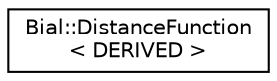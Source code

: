 digraph "Graphical Class Hierarchy"
{
  edge [fontname="Helvetica",fontsize="10",labelfontname="Helvetica",labelfontsize="10"];
  node [fontname="Helvetica",fontsize="10",shape=record];
  rankdir="LR";
  Node1 [label="Bial::DistanceFunction\l\< DERIVED \>",height=0.2,width=0.4,color="black", fillcolor="white", style="filled",URL="$class_bial_1_1_distance_function.html"];
}
